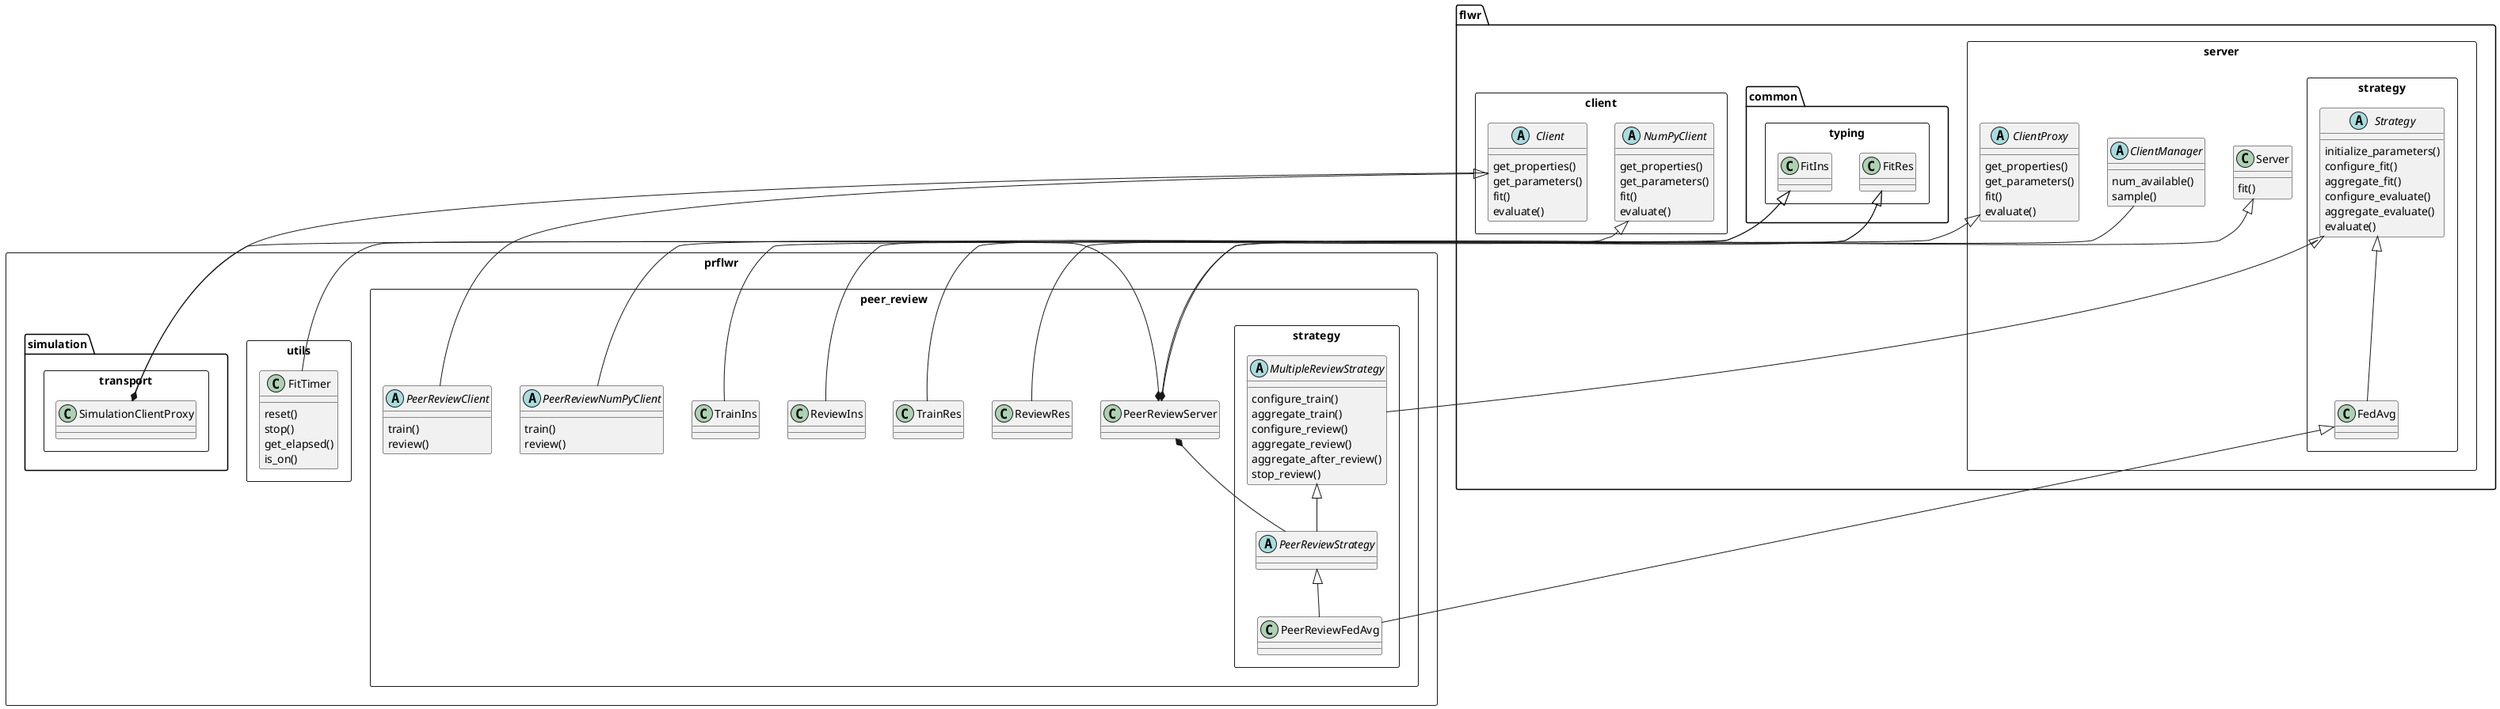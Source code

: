 @startuml prflwr_class

package flwr.server <<Rectangle>> {

    class Server {
        fit()
    }

    abstract ClientManager {
        num_available()
        sample()
    }

    abstract ClientProxy {
        get_properties()
        get_parameters()
        fit()
        evaluate()
    }

}

package flwr.server.strategy <<Rectangle>> {

    abstract Strategy {
        initialize_parameters()
        configure_fit()
        aggregate_fit()
        configure_evaluate()
        aggregate_evaluate()
        evaluate()
    }

    class FedAvg{
    }

}

package flwr.common.typing <<Rectangle>> {

    class FitIns{
    }

    class FitRes{
    }

}

package flwr.client <<Rectangle>> {

    abstract NumPyClient {
        get_properties()
        get_parameters()
        fit()
        evaluate()
    }

    abstract Client {
        get_properties()
        get_parameters()
        fit()
        evaluate()
    }

}


package prflwr <<Rectangle>> {

    package prflwr.peer_review <<Rectangle>> {

        abstract PeerReviewNumPyClient {
            train()
            review()
        }

        abstract PeerReviewClient {
            train()
            review()
        }

        class PeerReviewServer{
        }

        class TrainIns{
        }

        class ReviewIns{
        }

        class TrainRes{
        }

        class ReviewRes{
        }

        package prflwr.peer_review.strategy <<Rectangle>> {

            abstract MultipleReviewStrategy {
                configure_train()
                aggregate_train()
                configure_review()
                aggregate_review()
                aggregate_after_review()
                stop_review()
            }

            abstract PeerReviewStrategy {
            }

            class PeerReviewFedAvg {
            }

        }

    }

    package prflwr.utils <<Rectangle>> {

        class FitTimer{
            reset()
            stop()
            get_elapsed()
            is_on()
        }

    }

    package prflwr.simulation.transport <<Rectangle>> {

        class SimulationClientProxy{
        }

    }
}

SimulationClientProxy *-u- Client

PeerReviewNumPyClient -u-|> NumPyClient
PeerReviewClient -u-|> Client

SimulationClientProxy -u-|> ClientProxy

PeerReviewServer -u-|> Server
PeerReviewServer *-- ClientManager
PeerReviewServer *-l- FitTimer
PeerReviewServer *-- PeerReviewStrategy

FedAvg -u-|> Strategy
PeerReviewFedAvg -r-|> FedAvg
PeerReviewFedAvg -u-|> PeerReviewStrategy
PeerReviewStrategy -u-|> MultipleReviewStrategy
MultipleReviewStrategy -r-|> Strategy

TrainIns -u-|>  FitIns
ReviewIns -u-|>  FitIns
TrainRes -u-|>  FitRes
ReviewRes -u-|>  FitRes
@enduml

